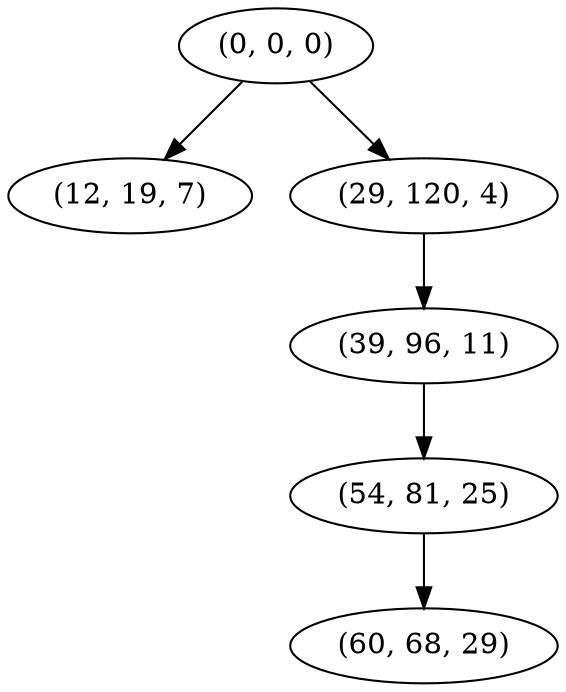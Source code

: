 digraph tree {
    "(0, 0, 0)";
    "(12, 19, 7)";
    "(29, 120, 4)";
    "(39, 96, 11)";
    "(54, 81, 25)";
    "(60, 68, 29)";
    "(0, 0, 0)" -> "(12, 19, 7)";
    "(0, 0, 0)" -> "(29, 120, 4)";
    "(29, 120, 4)" -> "(39, 96, 11)";
    "(39, 96, 11)" -> "(54, 81, 25)";
    "(54, 81, 25)" -> "(60, 68, 29)";
}
